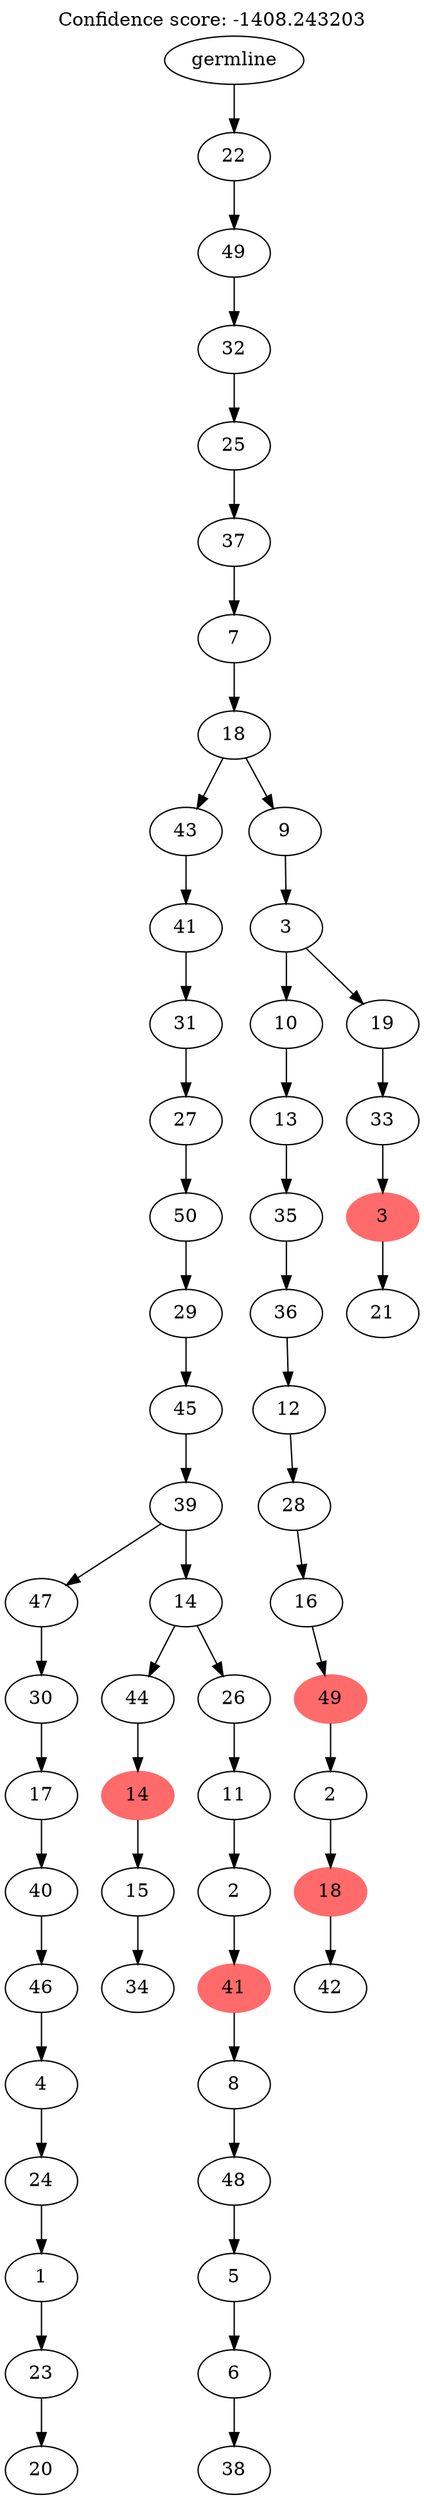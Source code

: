 digraph g {
	"55" -> "56";
	"56" [label="20"];
	"54" -> "55";
	"55" [label="23"];
	"53" -> "54";
	"54" [label="1"];
	"52" -> "53";
	"53" [label="24"];
	"51" -> "52";
	"52" [label="4"];
	"50" -> "51";
	"51" [label="46"];
	"49" -> "50";
	"50" [label="40"];
	"48" -> "49";
	"49" [label="17"];
	"47" -> "48";
	"48" [label="30"];
	"45" -> "46";
	"46" [label="34"];
	"44" -> "45";
	"45" [label="15"];
	"43" -> "44";
	"44" [color=indianred1, style=filled, label="14"];
	"41" -> "42";
	"42" [label="38"];
	"40" -> "41";
	"41" [label="6"];
	"39" -> "40";
	"40" [label="5"];
	"38" -> "39";
	"39" [label="48"];
	"37" -> "38";
	"38" [label="8"];
	"36" -> "37";
	"37" [color=indianred1, style=filled, label="41"];
	"35" -> "36";
	"36" [label="2"];
	"34" -> "35";
	"35" [label="11"];
	"33" -> "34";
	"34" [label="26"];
	"33" -> "43";
	"43" [label="44"];
	"32" -> "33";
	"33" [label="14"];
	"32" -> "47";
	"47" [label="47"];
	"31" -> "32";
	"32" [label="39"];
	"30" -> "31";
	"31" [label="45"];
	"29" -> "30";
	"30" [label="29"];
	"28" -> "29";
	"29" [label="50"];
	"27" -> "28";
	"28" [label="27"];
	"26" -> "27";
	"27" [label="31"];
	"25" -> "26";
	"26" [label="41"];
	"23" -> "24";
	"24" [label="42"];
	"22" -> "23";
	"23" [color=indianred1, style=filled, label="18"];
	"21" -> "22";
	"22" [label="2"];
	"20" -> "21";
	"21" [color=indianred1, style=filled, label="49"];
	"19" -> "20";
	"20" [label="16"];
	"18" -> "19";
	"19" [label="28"];
	"17" -> "18";
	"18" [label="12"];
	"16" -> "17";
	"17" [label="36"];
	"15" -> "16";
	"16" [label="35"];
	"14" -> "15";
	"15" [label="13"];
	"12" -> "13";
	"13" [label="21"];
	"11" -> "12";
	"12" [color=indianred1, style=filled, label="3"];
	"10" -> "11";
	"11" [label="33"];
	"9" -> "10";
	"10" [label="19"];
	"9" -> "14";
	"14" [label="10"];
	"8" -> "9";
	"9" [label="3"];
	"7" -> "8";
	"8" [label="9"];
	"7" -> "25";
	"25" [label="43"];
	"6" -> "7";
	"7" [label="18"];
	"5" -> "6";
	"6" [label="7"];
	"4" -> "5";
	"5" [label="37"];
	"3" -> "4";
	"4" [label="25"];
	"2" -> "3";
	"3" [label="32"];
	"1" -> "2";
	"2" [label="49"];
	"0" -> "1";
	"1" [label="22"];
	"0" [label="germline"];
	labelloc="t";
	label="Confidence score: -1408.243203";
}
